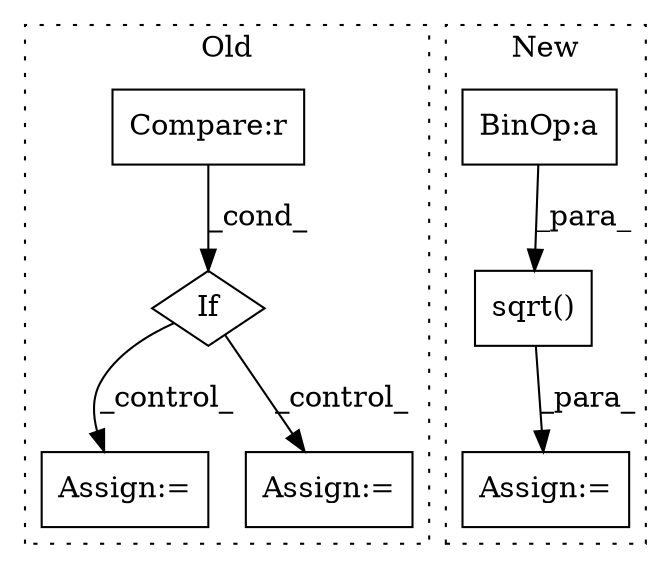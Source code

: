 digraph G {
subgraph cluster0 {
1 [label="If" a="96" s="3412" l="3" shape="diamond"];
4 [label="Assign:=" a="68" s="3515" l="3" shape="box"];
5 [label="Assign:=" a="68" s="3588" l="3" shape="box"];
7 [label="Compare:r" a="40" s="3415" l="12" shape="box"];
label = "Old";
style="dotted";
}
subgraph cluster1 {
2 [label="sqrt()" a="75" s="5093,5115" l="8,1" shape="box"];
3 [label="Assign:=" a="68" s="5086" l="3" shape="box"];
6 [label="BinOp:a" a="82" s="4775" l="3" shape="box"];
label = "New";
style="dotted";
}
1 -> 5 [label="_control_"];
1 -> 4 [label="_control_"];
2 -> 3 [label="_para_"];
6 -> 2 [label="_para_"];
7 -> 1 [label="_cond_"];
}